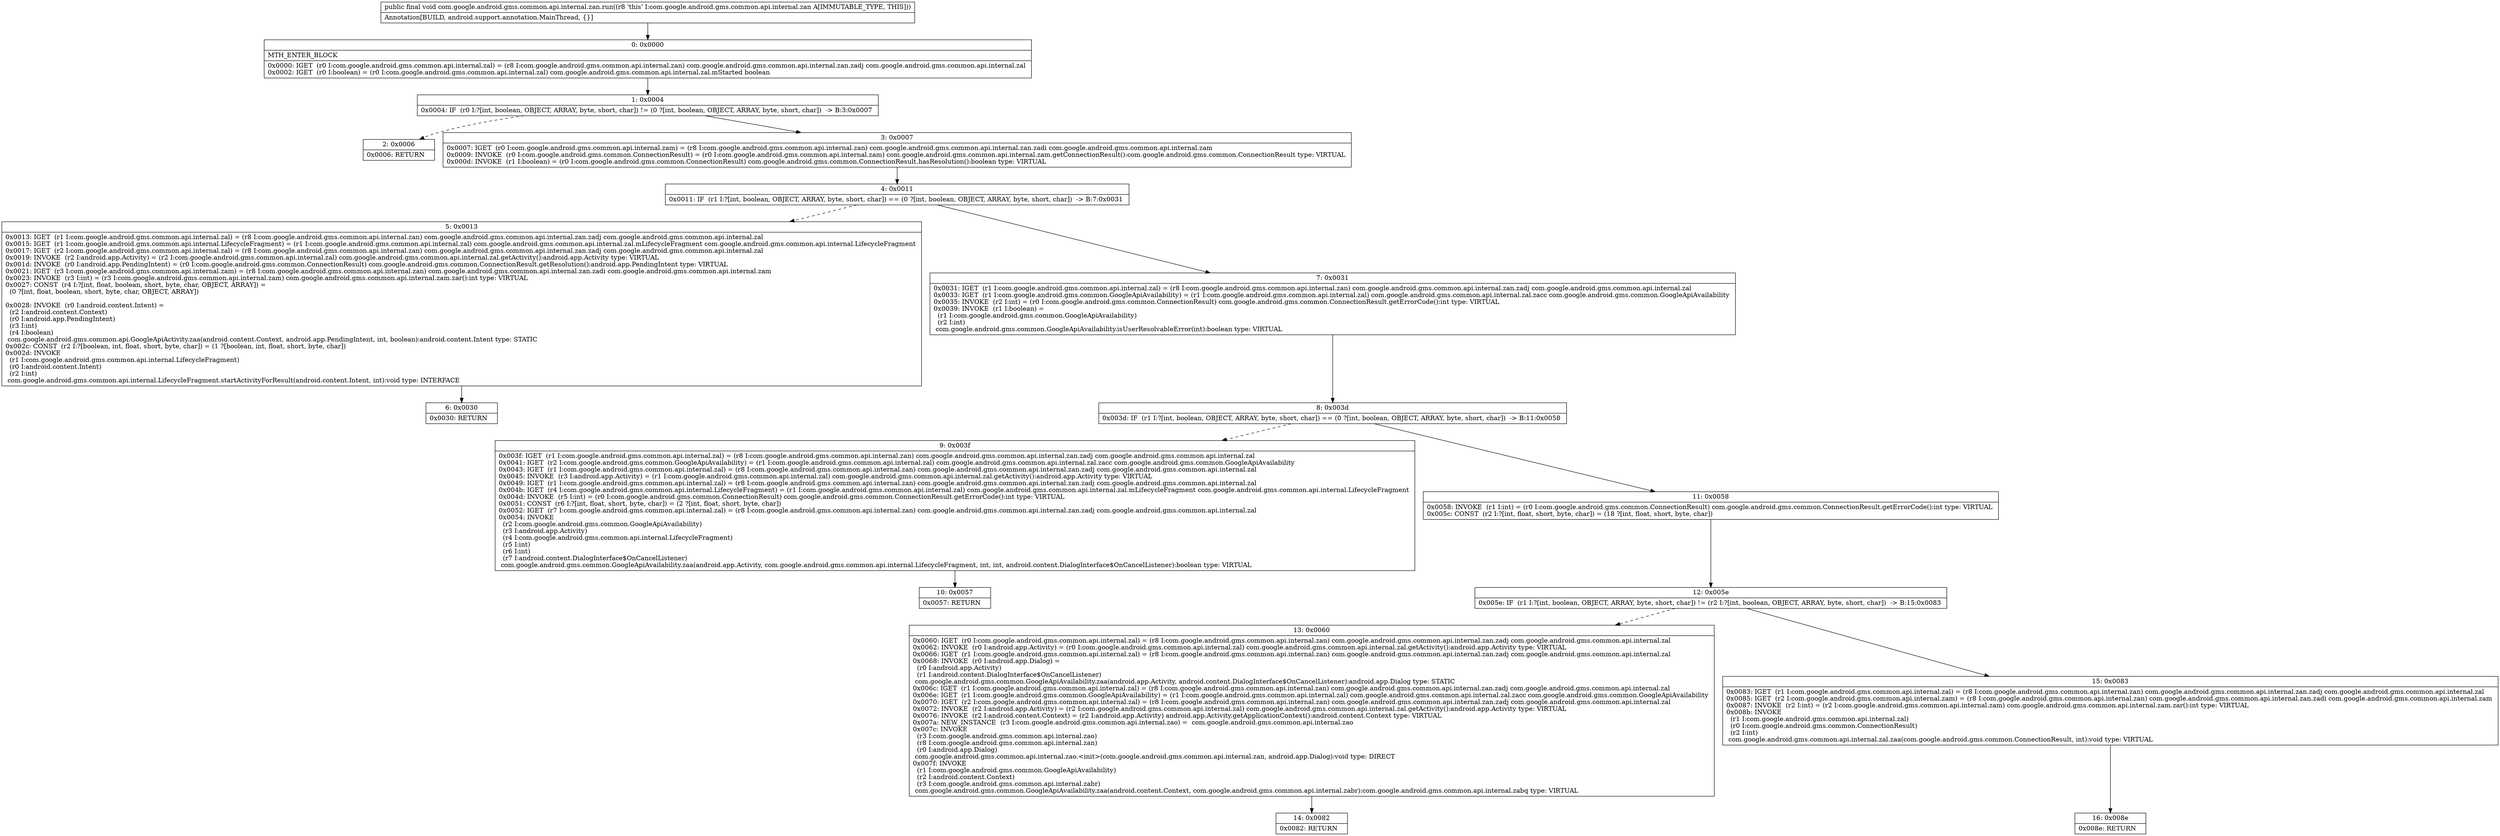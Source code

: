 digraph "CFG forcom.google.android.gms.common.api.internal.zan.run()V" {
Node_0 [shape=record,label="{0\:\ 0x0000|MTH_ENTER_BLOCK\l|0x0000: IGET  (r0 I:com.google.android.gms.common.api.internal.zal) = (r8 I:com.google.android.gms.common.api.internal.zan) com.google.android.gms.common.api.internal.zan.zadj com.google.android.gms.common.api.internal.zal \l0x0002: IGET  (r0 I:boolean) = (r0 I:com.google.android.gms.common.api.internal.zal) com.google.android.gms.common.api.internal.zal.mStarted boolean \l}"];
Node_1 [shape=record,label="{1\:\ 0x0004|0x0004: IF  (r0 I:?[int, boolean, OBJECT, ARRAY, byte, short, char]) != (0 ?[int, boolean, OBJECT, ARRAY, byte, short, char])  \-\> B:3:0x0007 \l}"];
Node_2 [shape=record,label="{2\:\ 0x0006|0x0006: RETURN   \l}"];
Node_3 [shape=record,label="{3\:\ 0x0007|0x0007: IGET  (r0 I:com.google.android.gms.common.api.internal.zam) = (r8 I:com.google.android.gms.common.api.internal.zan) com.google.android.gms.common.api.internal.zan.zadi com.google.android.gms.common.api.internal.zam \l0x0009: INVOKE  (r0 I:com.google.android.gms.common.ConnectionResult) = (r0 I:com.google.android.gms.common.api.internal.zam) com.google.android.gms.common.api.internal.zam.getConnectionResult():com.google.android.gms.common.ConnectionResult type: VIRTUAL \l0x000d: INVOKE  (r1 I:boolean) = (r0 I:com.google.android.gms.common.ConnectionResult) com.google.android.gms.common.ConnectionResult.hasResolution():boolean type: VIRTUAL \l}"];
Node_4 [shape=record,label="{4\:\ 0x0011|0x0011: IF  (r1 I:?[int, boolean, OBJECT, ARRAY, byte, short, char]) == (0 ?[int, boolean, OBJECT, ARRAY, byte, short, char])  \-\> B:7:0x0031 \l}"];
Node_5 [shape=record,label="{5\:\ 0x0013|0x0013: IGET  (r1 I:com.google.android.gms.common.api.internal.zal) = (r8 I:com.google.android.gms.common.api.internal.zan) com.google.android.gms.common.api.internal.zan.zadj com.google.android.gms.common.api.internal.zal \l0x0015: IGET  (r1 I:com.google.android.gms.common.api.internal.LifecycleFragment) = (r1 I:com.google.android.gms.common.api.internal.zal) com.google.android.gms.common.api.internal.zal.mLifecycleFragment com.google.android.gms.common.api.internal.LifecycleFragment \l0x0017: IGET  (r2 I:com.google.android.gms.common.api.internal.zal) = (r8 I:com.google.android.gms.common.api.internal.zan) com.google.android.gms.common.api.internal.zan.zadj com.google.android.gms.common.api.internal.zal \l0x0019: INVOKE  (r2 I:android.app.Activity) = (r2 I:com.google.android.gms.common.api.internal.zal) com.google.android.gms.common.api.internal.zal.getActivity():android.app.Activity type: VIRTUAL \l0x001d: INVOKE  (r0 I:android.app.PendingIntent) = (r0 I:com.google.android.gms.common.ConnectionResult) com.google.android.gms.common.ConnectionResult.getResolution():android.app.PendingIntent type: VIRTUAL \l0x0021: IGET  (r3 I:com.google.android.gms.common.api.internal.zam) = (r8 I:com.google.android.gms.common.api.internal.zan) com.google.android.gms.common.api.internal.zan.zadi com.google.android.gms.common.api.internal.zam \l0x0023: INVOKE  (r3 I:int) = (r3 I:com.google.android.gms.common.api.internal.zam) com.google.android.gms.common.api.internal.zam.zar():int type: VIRTUAL \l0x0027: CONST  (r4 I:?[int, float, boolean, short, byte, char, OBJECT, ARRAY]) = \l  (0 ?[int, float, boolean, short, byte, char, OBJECT, ARRAY])\l \l0x0028: INVOKE  (r0 I:android.content.Intent) = \l  (r2 I:android.content.Context)\l  (r0 I:android.app.PendingIntent)\l  (r3 I:int)\l  (r4 I:boolean)\l com.google.android.gms.common.api.GoogleApiActivity.zaa(android.content.Context, android.app.PendingIntent, int, boolean):android.content.Intent type: STATIC \l0x002c: CONST  (r2 I:?[boolean, int, float, short, byte, char]) = (1 ?[boolean, int, float, short, byte, char]) \l0x002d: INVOKE  \l  (r1 I:com.google.android.gms.common.api.internal.LifecycleFragment)\l  (r0 I:android.content.Intent)\l  (r2 I:int)\l com.google.android.gms.common.api.internal.LifecycleFragment.startActivityForResult(android.content.Intent, int):void type: INTERFACE \l}"];
Node_6 [shape=record,label="{6\:\ 0x0030|0x0030: RETURN   \l}"];
Node_7 [shape=record,label="{7\:\ 0x0031|0x0031: IGET  (r1 I:com.google.android.gms.common.api.internal.zal) = (r8 I:com.google.android.gms.common.api.internal.zan) com.google.android.gms.common.api.internal.zan.zadj com.google.android.gms.common.api.internal.zal \l0x0033: IGET  (r1 I:com.google.android.gms.common.GoogleApiAvailability) = (r1 I:com.google.android.gms.common.api.internal.zal) com.google.android.gms.common.api.internal.zal.zacc com.google.android.gms.common.GoogleApiAvailability \l0x0035: INVOKE  (r2 I:int) = (r0 I:com.google.android.gms.common.ConnectionResult) com.google.android.gms.common.ConnectionResult.getErrorCode():int type: VIRTUAL \l0x0039: INVOKE  (r1 I:boolean) = \l  (r1 I:com.google.android.gms.common.GoogleApiAvailability)\l  (r2 I:int)\l com.google.android.gms.common.GoogleApiAvailability.isUserResolvableError(int):boolean type: VIRTUAL \l}"];
Node_8 [shape=record,label="{8\:\ 0x003d|0x003d: IF  (r1 I:?[int, boolean, OBJECT, ARRAY, byte, short, char]) == (0 ?[int, boolean, OBJECT, ARRAY, byte, short, char])  \-\> B:11:0x0058 \l}"];
Node_9 [shape=record,label="{9\:\ 0x003f|0x003f: IGET  (r1 I:com.google.android.gms.common.api.internal.zal) = (r8 I:com.google.android.gms.common.api.internal.zan) com.google.android.gms.common.api.internal.zan.zadj com.google.android.gms.common.api.internal.zal \l0x0041: IGET  (r2 I:com.google.android.gms.common.GoogleApiAvailability) = (r1 I:com.google.android.gms.common.api.internal.zal) com.google.android.gms.common.api.internal.zal.zacc com.google.android.gms.common.GoogleApiAvailability \l0x0043: IGET  (r1 I:com.google.android.gms.common.api.internal.zal) = (r8 I:com.google.android.gms.common.api.internal.zan) com.google.android.gms.common.api.internal.zan.zadj com.google.android.gms.common.api.internal.zal \l0x0045: INVOKE  (r3 I:android.app.Activity) = (r1 I:com.google.android.gms.common.api.internal.zal) com.google.android.gms.common.api.internal.zal.getActivity():android.app.Activity type: VIRTUAL \l0x0049: IGET  (r1 I:com.google.android.gms.common.api.internal.zal) = (r8 I:com.google.android.gms.common.api.internal.zan) com.google.android.gms.common.api.internal.zan.zadj com.google.android.gms.common.api.internal.zal \l0x004b: IGET  (r4 I:com.google.android.gms.common.api.internal.LifecycleFragment) = (r1 I:com.google.android.gms.common.api.internal.zal) com.google.android.gms.common.api.internal.zal.mLifecycleFragment com.google.android.gms.common.api.internal.LifecycleFragment \l0x004d: INVOKE  (r5 I:int) = (r0 I:com.google.android.gms.common.ConnectionResult) com.google.android.gms.common.ConnectionResult.getErrorCode():int type: VIRTUAL \l0x0051: CONST  (r6 I:?[int, float, short, byte, char]) = (2 ?[int, float, short, byte, char]) \l0x0052: IGET  (r7 I:com.google.android.gms.common.api.internal.zal) = (r8 I:com.google.android.gms.common.api.internal.zan) com.google.android.gms.common.api.internal.zan.zadj com.google.android.gms.common.api.internal.zal \l0x0054: INVOKE  \l  (r2 I:com.google.android.gms.common.GoogleApiAvailability)\l  (r3 I:android.app.Activity)\l  (r4 I:com.google.android.gms.common.api.internal.LifecycleFragment)\l  (r5 I:int)\l  (r6 I:int)\l  (r7 I:android.content.DialogInterface$OnCancelListener)\l com.google.android.gms.common.GoogleApiAvailability.zaa(android.app.Activity, com.google.android.gms.common.api.internal.LifecycleFragment, int, int, android.content.DialogInterface$OnCancelListener):boolean type: VIRTUAL \l}"];
Node_10 [shape=record,label="{10\:\ 0x0057|0x0057: RETURN   \l}"];
Node_11 [shape=record,label="{11\:\ 0x0058|0x0058: INVOKE  (r1 I:int) = (r0 I:com.google.android.gms.common.ConnectionResult) com.google.android.gms.common.ConnectionResult.getErrorCode():int type: VIRTUAL \l0x005c: CONST  (r2 I:?[int, float, short, byte, char]) = (18 ?[int, float, short, byte, char]) \l}"];
Node_12 [shape=record,label="{12\:\ 0x005e|0x005e: IF  (r1 I:?[int, boolean, OBJECT, ARRAY, byte, short, char]) != (r2 I:?[int, boolean, OBJECT, ARRAY, byte, short, char])  \-\> B:15:0x0083 \l}"];
Node_13 [shape=record,label="{13\:\ 0x0060|0x0060: IGET  (r0 I:com.google.android.gms.common.api.internal.zal) = (r8 I:com.google.android.gms.common.api.internal.zan) com.google.android.gms.common.api.internal.zan.zadj com.google.android.gms.common.api.internal.zal \l0x0062: INVOKE  (r0 I:android.app.Activity) = (r0 I:com.google.android.gms.common.api.internal.zal) com.google.android.gms.common.api.internal.zal.getActivity():android.app.Activity type: VIRTUAL \l0x0066: IGET  (r1 I:com.google.android.gms.common.api.internal.zal) = (r8 I:com.google.android.gms.common.api.internal.zan) com.google.android.gms.common.api.internal.zan.zadj com.google.android.gms.common.api.internal.zal \l0x0068: INVOKE  (r0 I:android.app.Dialog) = \l  (r0 I:android.app.Activity)\l  (r1 I:android.content.DialogInterface$OnCancelListener)\l com.google.android.gms.common.GoogleApiAvailability.zaa(android.app.Activity, android.content.DialogInterface$OnCancelListener):android.app.Dialog type: STATIC \l0x006c: IGET  (r1 I:com.google.android.gms.common.api.internal.zal) = (r8 I:com.google.android.gms.common.api.internal.zan) com.google.android.gms.common.api.internal.zan.zadj com.google.android.gms.common.api.internal.zal \l0x006e: IGET  (r1 I:com.google.android.gms.common.GoogleApiAvailability) = (r1 I:com.google.android.gms.common.api.internal.zal) com.google.android.gms.common.api.internal.zal.zacc com.google.android.gms.common.GoogleApiAvailability \l0x0070: IGET  (r2 I:com.google.android.gms.common.api.internal.zal) = (r8 I:com.google.android.gms.common.api.internal.zan) com.google.android.gms.common.api.internal.zan.zadj com.google.android.gms.common.api.internal.zal \l0x0072: INVOKE  (r2 I:android.app.Activity) = (r2 I:com.google.android.gms.common.api.internal.zal) com.google.android.gms.common.api.internal.zal.getActivity():android.app.Activity type: VIRTUAL \l0x0076: INVOKE  (r2 I:android.content.Context) = (r2 I:android.app.Activity) android.app.Activity.getApplicationContext():android.content.Context type: VIRTUAL \l0x007a: NEW_INSTANCE  (r3 I:com.google.android.gms.common.api.internal.zao) =  com.google.android.gms.common.api.internal.zao \l0x007c: INVOKE  \l  (r3 I:com.google.android.gms.common.api.internal.zao)\l  (r8 I:com.google.android.gms.common.api.internal.zan)\l  (r0 I:android.app.Dialog)\l com.google.android.gms.common.api.internal.zao.\<init\>(com.google.android.gms.common.api.internal.zan, android.app.Dialog):void type: DIRECT \l0x007f: INVOKE  \l  (r1 I:com.google.android.gms.common.GoogleApiAvailability)\l  (r2 I:android.content.Context)\l  (r3 I:com.google.android.gms.common.api.internal.zabr)\l com.google.android.gms.common.GoogleApiAvailability.zaa(android.content.Context, com.google.android.gms.common.api.internal.zabr):com.google.android.gms.common.api.internal.zabq type: VIRTUAL \l}"];
Node_14 [shape=record,label="{14\:\ 0x0082|0x0082: RETURN   \l}"];
Node_15 [shape=record,label="{15\:\ 0x0083|0x0083: IGET  (r1 I:com.google.android.gms.common.api.internal.zal) = (r8 I:com.google.android.gms.common.api.internal.zan) com.google.android.gms.common.api.internal.zan.zadj com.google.android.gms.common.api.internal.zal \l0x0085: IGET  (r2 I:com.google.android.gms.common.api.internal.zam) = (r8 I:com.google.android.gms.common.api.internal.zan) com.google.android.gms.common.api.internal.zan.zadi com.google.android.gms.common.api.internal.zam \l0x0087: INVOKE  (r2 I:int) = (r2 I:com.google.android.gms.common.api.internal.zam) com.google.android.gms.common.api.internal.zam.zar():int type: VIRTUAL \l0x008b: INVOKE  \l  (r1 I:com.google.android.gms.common.api.internal.zal)\l  (r0 I:com.google.android.gms.common.ConnectionResult)\l  (r2 I:int)\l com.google.android.gms.common.api.internal.zal.zaa(com.google.android.gms.common.ConnectionResult, int):void type: VIRTUAL \l}"];
Node_16 [shape=record,label="{16\:\ 0x008e|0x008e: RETURN   \l}"];
MethodNode[shape=record,label="{public final void com.google.android.gms.common.api.internal.zan.run((r8 'this' I:com.google.android.gms.common.api.internal.zan A[IMMUTABLE_TYPE, THIS]))  | Annotation[BUILD, android.support.annotation.MainThread, \{\}]\l}"];
MethodNode -> Node_0;
Node_0 -> Node_1;
Node_1 -> Node_2[style=dashed];
Node_1 -> Node_3;
Node_3 -> Node_4;
Node_4 -> Node_5[style=dashed];
Node_4 -> Node_7;
Node_5 -> Node_6;
Node_7 -> Node_8;
Node_8 -> Node_9[style=dashed];
Node_8 -> Node_11;
Node_9 -> Node_10;
Node_11 -> Node_12;
Node_12 -> Node_13[style=dashed];
Node_12 -> Node_15;
Node_13 -> Node_14;
Node_15 -> Node_16;
}

